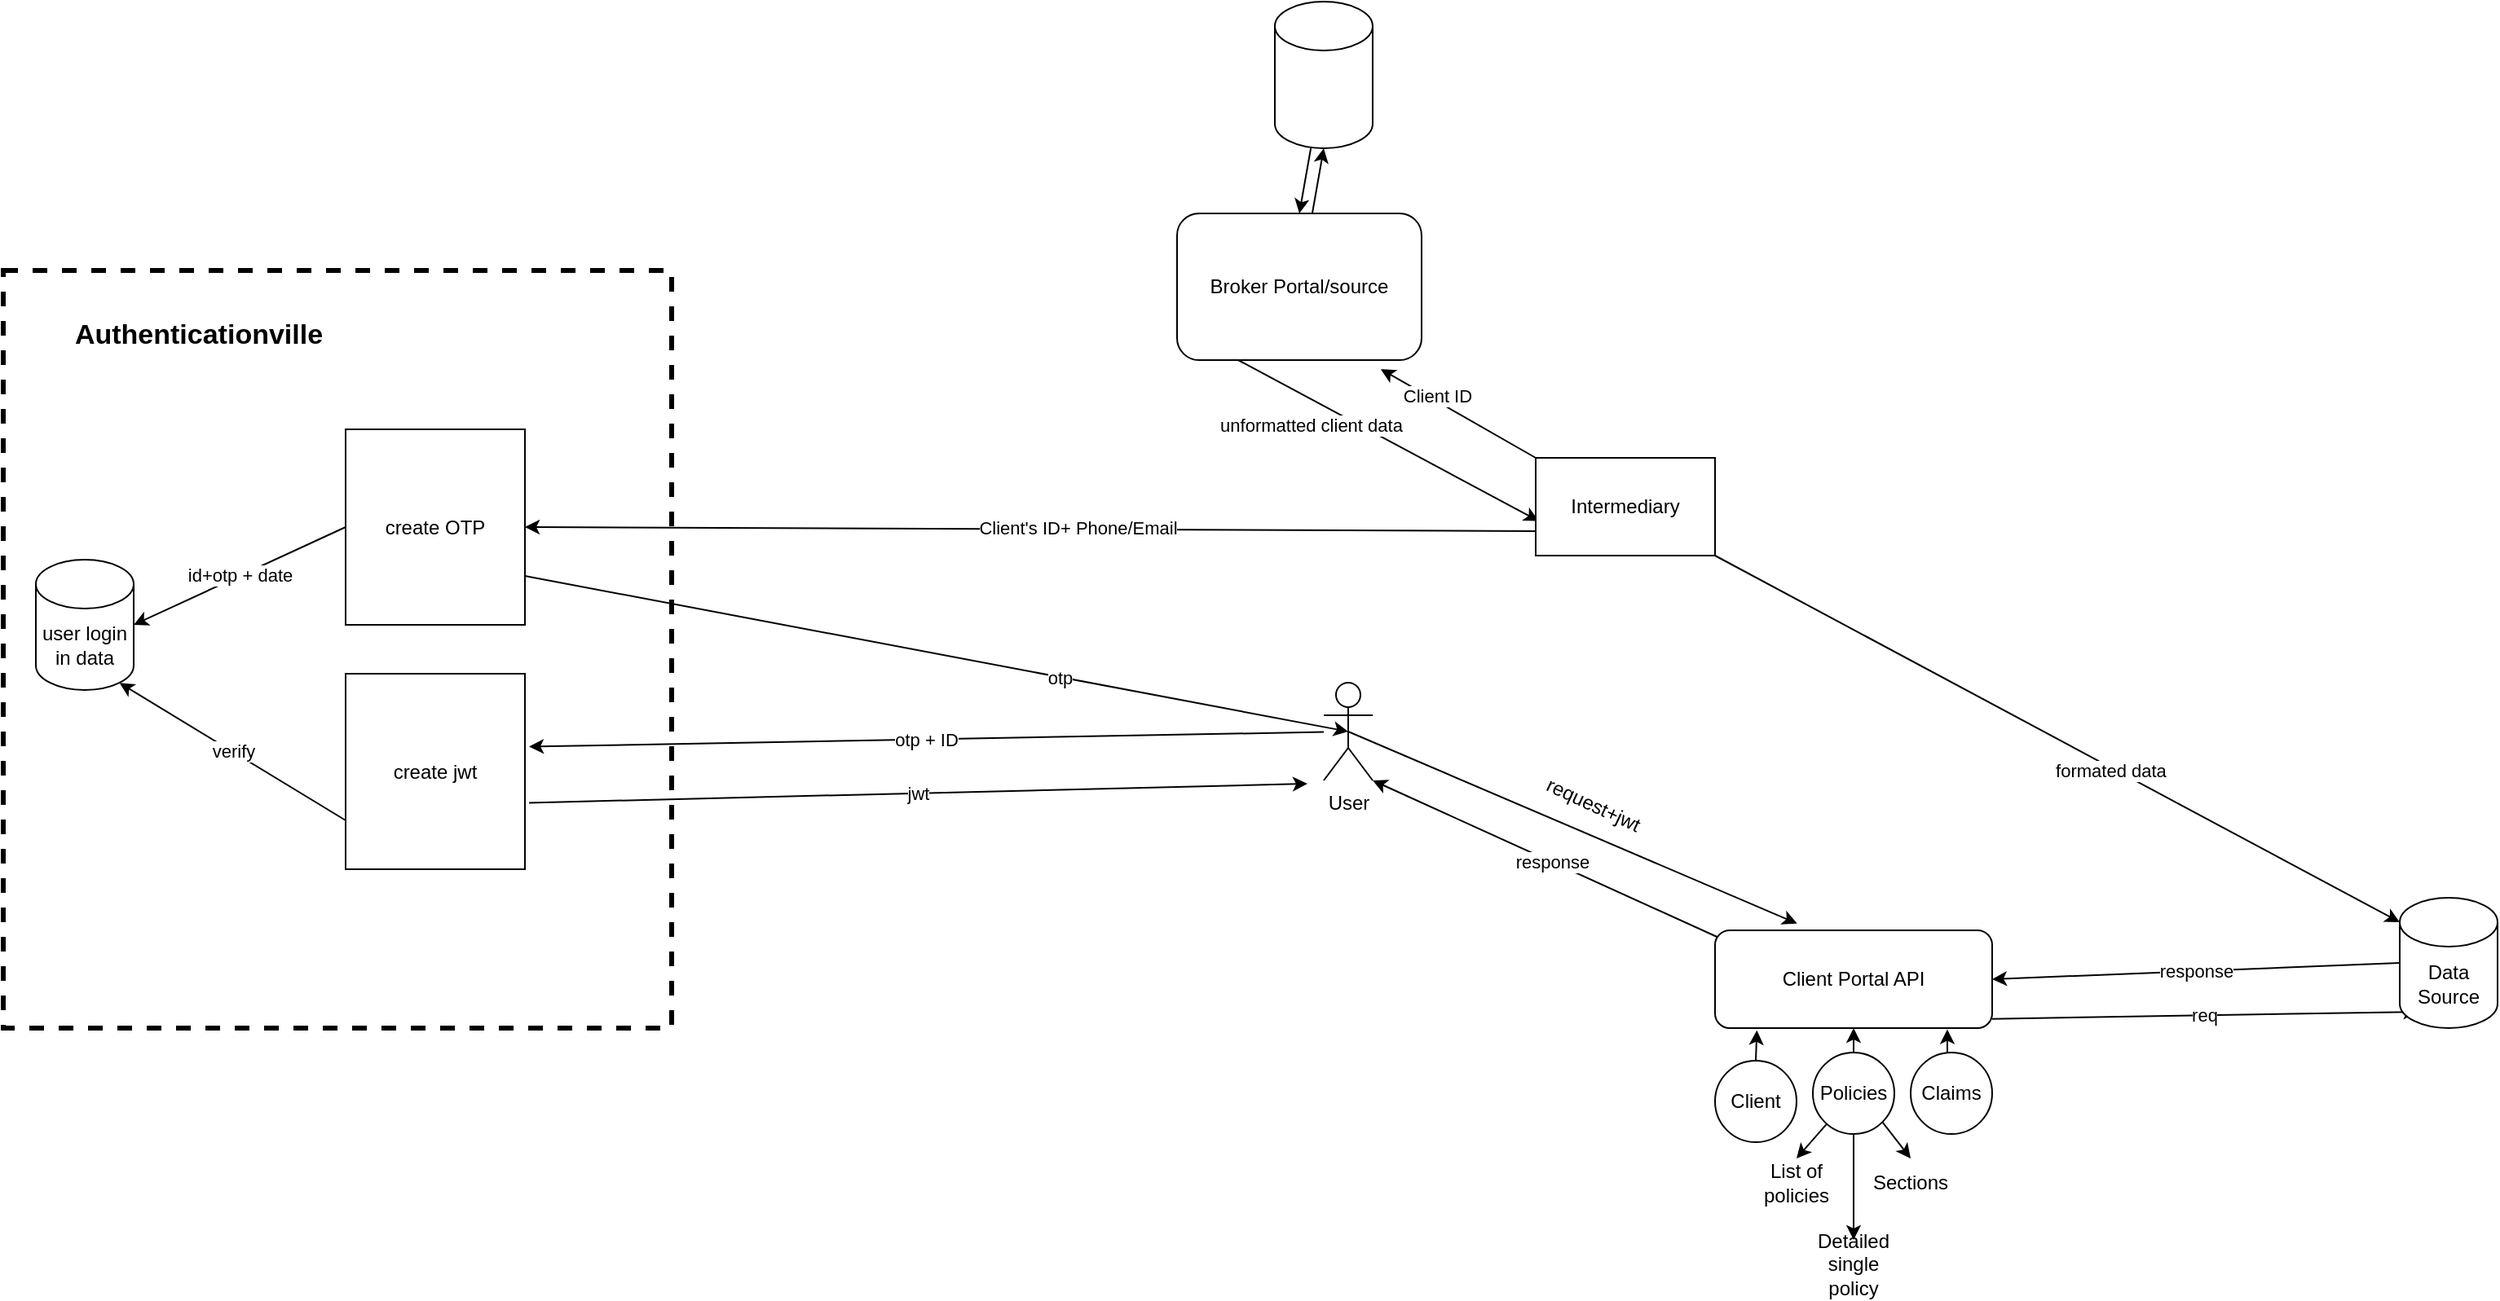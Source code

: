 <mxfile version="21.6.2" type="github">
  <diagram name="Page-1" id="knrInPN8lqqvU95grT6c">
    <mxGraphModel dx="3749" dy="2180" grid="1" gridSize="10" guides="1" tooltips="1" connect="1" arrows="1" fold="1" page="1" pageScale="1" pageWidth="850" pageHeight="1100" math="0" shadow="0">
      <root>
        <mxCell id="0" />
        <mxCell id="1" parent="0" />
        <mxCell id="bSBtjn1piVR9Yafa_rsW-26" value="" style="edgeStyle=none;rounded=0;orthogonalLoop=1;jettySize=auto;html=1;entryX=0.296;entryY=-0.07;entryDx=0;entryDy=0;entryPerimeter=0;exitX=0.5;exitY=0.5;exitDx=0;exitDy=0;exitPerimeter=0;" parent="1" source="bSBtjn1piVR9Yafa_rsW-37" target="o5Kga1oEtXIRGomeLSfw-21" edge="1">
          <mxGeometry x="0.044" y="-21" relative="1" as="geometry">
            <mxPoint x="-2.14" y="236.56" as="sourcePoint" />
            <Array as="points" />
            <mxPoint as="offset" />
          </mxGeometry>
        </mxCell>
        <mxCell id="bSBtjn1piVR9Yafa_rsW-9" value="" style="edgeStyle=none;rounded=0;orthogonalLoop=1;jettySize=auto;html=1;exitX=0.25;exitY=1;exitDx=0;exitDy=0;" parent="1" edge="1">
          <mxGeometry relative="1" as="geometry">
            <mxPoint x="235" y="-40" as="sourcePoint" />
            <mxPoint x="235" y="-40" as="targetPoint" />
          </mxGeometry>
        </mxCell>
        <mxCell id="bSBtjn1piVR9Yafa_rsW-20" style="edgeStyle=none;rounded=0;orthogonalLoop=1;jettySize=auto;html=1;entryX=0.017;entryY=0.647;entryDx=0;entryDy=0;entryPerimeter=0;exitX=0.25;exitY=1;exitDx=0;exitDy=0;" parent="1" source="o5Kga1oEtXIRGomeLSfw-7" target="bSBtjn1piVR9Yafa_rsW-6" edge="1">
          <mxGeometry relative="1" as="geometry">
            <mxPoint x="-110" y="70" as="sourcePoint" />
          </mxGeometry>
        </mxCell>
        <mxCell id="bSBtjn1piVR9Yafa_rsW-21" value="unformatted client data" style="edgeLabel;html=1;align=center;verticalAlign=middle;resizable=0;points=[];" parent="bSBtjn1piVR9Yafa_rsW-20" vertex="1" connectable="0">
          <mxGeometry x="-0.225" relative="1" as="geometry">
            <mxPoint x="-27" y="1" as="offset" />
          </mxGeometry>
        </mxCell>
        <mxCell id="bSBtjn1piVR9Yafa_rsW-34" style="edgeStyle=none;rounded=0;orthogonalLoop=1;jettySize=auto;html=1;entryX=0.5;entryY=1;entryDx=0;entryDy=0;entryPerimeter=0;" parent="1" source="o5Kga1oEtXIRGomeLSfw-7" target="o5Kga1oEtXIRGomeLSfw-8" edge="1">
          <mxGeometry relative="1" as="geometry" />
        </mxCell>
        <mxCell id="o5Kga1oEtXIRGomeLSfw-7" value="Broker Portal/source" style="rounded=1;whiteSpace=wrap;html=1;" parent="1" vertex="1">
          <mxGeometry x="-150" y="-80" width="150" height="90" as="geometry" />
        </mxCell>
        <mxCell id="bSBtjn1piVR9Yafa_rsW-35" style="edgeStyle=none;rounded=0;orthogonalLoop=1;jettySize=auto;html=1;entryX=0.5;entryY=0;entryDx=0;entryDy=0;" parent="1" source="o5Kga1oEtXIRGomeLSfw-8" target="o5Kga1oEtXIRGomeLSfw-7" edge="1">
          <mxGeometry relative="1" as="geometry" />
        </mxCell>
        <mxCell id="o5Kga1oEtXIRGomeLSfw-8" value="" style="shape=cylinder3;whiteSpace=wrap;html=1;boundedLbl=1;backgroundOutline=1;size=15;" parent="1" vertex="1">
          <mxGeometry x="-90" y="-210" width="60" height="90" as="geometry" />
        </mxCell>
        <mxCell id="bSBtjn1piVR9Yafa_rsW-31" value="req" style="edgeStyle=none;rounded=0;orthogonalLoop=1;jettySize=auto;html=1;entryX=0.855;entryY=1;entryDx=0;entryDy=-4.35;entryPerimeter=0;" parent="1" edge="1">
          <mxGeometry relative="1" as="geometry">
            <mxPoint x="350" y="414.35" as="sourcePoint" />
            <mxPoint x="611.3" y="410.0" as="targetPoint" />
          </mxGeometry>
        </mxCell>
        <mxCell id="bSBtjn1piVR9Yafa_rsW-90" value="response" style="edgeStyle=none;rounded=0;orthogonalLoop=1;jettySize=auto;html=1;exitX=0;exitY=0;exitDx=0;exitDy=0;" parent="1" edge="1">
          <mxGeometry relative="1" as="geometry">
            <mxPoint x="190" y="368" as="sourcePoint" />
            <mxPoint x="-30" y="268.005" as="targetPoint" />
          </mxGeometry>
        </mxCell>
        <mxCell id="o5Kga1oEtXIRGomeLSfw-21" value="Client Portal API" style="rounded=1;whiteSpace=wrap;html=1;" parent="1" vertex="1">
          <mxGeometry x="180" y="360" width="170" height="60" as="geometry" />
        </mxCell>
        <mxCell id="o5Kga1oEtXIRGomeLSfw-36" style="edgeStyle=orthogonalEdgeStyle;rounded=0;orthogonalLoop=1;jettySize=auto;html=1;exitX=0.5;exitY=0;exitDx=0;exitDy=0;entryX=0.151;entryY=1.022;entryDx=0;entryDy=0;entryPerimeter=0;" parent="1" source="o5Kga1oEtXIRGomeLSfw-22" target="o5Kga1oEtXIRGomeLSfw-21" edge="1">
          <mxGeometry relative="1" as="geometry" />
        </mxCell>
        <mxCell id="o5Kga1oEtXIRGomeLSfw-22" value="Client" style="ellipse;whiteSpace=wrap;html=1;aspect=fixed;" parent="1" vertex="1">
          <mxGeometry x="180" y="440" width="50" height="50" as="geometry" />
        </mxCell>
        <mxCell id="o5Kga1oEtXIRGomeLSfw-38" style="edgeStyle=orthogonalEdgeStyle;rounded=0;orthogonalLoop=1;jettySize=auto;html=1;exitX=0.5;exitY=0;exitDx=0;exitDy=0;entryX=0.838;entryY=1.013;entryDx=0;entryDy=0;entryPerimeter=0;" parent="1" source="o5Kga1oEtXIRGomeLSfw-23" target="o5Kga1oEtXIRGomeLSfw-21" edge="1">
          <mxGeometry relative="1" as="geometry" />
        </mxCell>
        <mxCell id="o5Kga1oEtXIRGomeLSfw-23" value="Claims" style="ellipse;whiteSpace=wrap;html=1;aspect=fixed;" parent="1" vertex="1">
          <mxGeometry x="300" y="435" width="50" height="50" as="geometry" />
        </mxCell>
        <mxCell id="o5Kga1oEtXIRGomeLSfw-25" style="rounded=0;orthogonalLoop=1;jettySize=auto;html=1;entryX=0.5;entryY=0;entryDx=0;entryDy=0;" parent="1" source="o5Kga1oEtXIRGomeLSfw-24" target="o5Kga1oEtXIRGomeLSfw-29" edge="1">
          <mxGeometry relative="1" as="geometry">
            <mxPoint x="246.727" y="511.165" as="targetPoint" />
          </mxGeometry>
        </mxCell>
        <mxCell id="o5Kga1oEtXIRGomeLSfw-30" style="edgeStyle=orthogonalEdgeStyle;rounded=0;orthogonalLoop=1;jettySize=auto;html=1;" parent="1" source="o5Kga1oEtXIRGomeLSfw-24" edge="1">
          <mxGeometry relative="1" as="geometry">
            <mxPoint x="265" y="550" as="targetPoint" />
          </mxGeometry>
        </mxCell>
        <mxCell id="o5Kga1oEtXIRGomeLSfw-32" style="rounded=0;orthogonalLoop=1;jettySize=auto;html=1;exitX=1;exitY=1;exitDx=0;exitDy=0;entryX=0.5;entryY=0;entryDx=0;entryDy=0;" parent="1" source="o5Kga1oEtXIRGomeLSfw-24" target="o5Kga1oEtXIRGomeLSfw-35" edge="1">
          <mxGeometry relative="1" as="geometry">
            <mxPoint x="285" y="510" as="targetPoint" />
          </mxGeometry>
        </mxCell>
        <mxCell id="o5Kga1oEtXIRGomeLSfw-37" style="edgeStyle=orthogonalEdgeStyle;rounded=0;orthogonalLoop=1;jettySize=auto;html=1;exitX=0.5;exitY=0;exitDx=0;exitDy=0;entryX=0.5;entryY=1;entryDx=0;entryDy=0;" parent="1" source="o5Kga1oEtXIRGomeLSfw-24" target="o5Kga1oEtXIRGomeLSfw-21" edge="1">
          <mxGeometry relative="1" as="geometry" />
        </mxCell>
        <mxCell id="o5Kga1oEtXIRGomeLSfw-24" value="Policies" style="ellipse;whiteSpace=wrap;html=1;aspect=fixed;" parent="1" vertex="1">
          <mxGeometry x="240" y="435" width="50" height="50" as="geometry" />
        </mxCell>
        <mxCell id="o5Kga1oEtXIRGomeLSfw-29" value="List of policies" style="text;html=1;strokeColor=none;fillColor=none;align=center;verticalAlign=middle;whiteSpace=wrap;rounded=0;" parent="1" vertex="1">
          <mxGeometry x="200" y="500" width="60" height="30" as="geometry" />
        </mxCell>
        <mxCell id="o5Kga1oEtXIRGomeLSfw-31" value="Detailed single policy" style="text;html=1;strokeColor=none;fillColor=none;align=center;verticalAlign=middle;whiteSpace=wrap;rounded=0;" parent="1" vertex="1">
          <mxGeometry x="235" y="550" width="60" height="30" as="geometry" />
        </mxCell>
        <mxCell id="o5Kga1oEtXIRGomeLSfw-35" value="Sections" style="text;html=1;strokeColor=none;fillColor=none;align=center;verticalAlign=middle;whiteSpace=wrap;rounded=0;" parent="1" vertex="1">
          <mxGeometry x="270" y="500" width="60" height="30" as="geometry" />
        </mxCell>
        <mxCell id="bSBtjn1piVR9Yafa_rsW-7" value="formated data&amp;nbsp;" style="rounded=0;orthogonalLoop=1;jettySize=auto;html=1;entryX=0;entryY=0;entryDx=0;entryDy=15;entryPerimeter=0;exitX=1;exitY=1;exitDx=0;exitDy=0;" parent="1" source="bSBtjn1piVR9Yafa_rsW-6" target="bSBtjn1piVR9Yafa_rsW-25" edge="1">
          <mxGeometry x="0.164" y="-1" relative="1" as="geometry">
            <mxPoint x="245.625" y="230" as="targetPoint" />
            <mxPoint as="offset" />
          </mxGeometry>
        </mxCell>
        <mxCell id="bSBtjn1piVR9Yafa_rsW-18" style="edgeStyle=none;rounded=0;orthogonalLoop=1;jettySize=auto;html=1;exitX=0;exitY=0;exitDx=0;exitDy=0;entryX=0.833;entryY=1.062;entryDx=0;entryDy=0;entryPerimeter=0;" parent="1" source="bSBtjn1piVR9Yafa_rsW-6" target="o5Kga1oEtXIRGomeLSfw-7" edge="1">
          <mxGeometry relative="1" as="geometry" />
        </mxCell>
        <mxCell id="bSBtjn1piVR9Yafa_rsW-19" value="Client ID&amp;nbsp;" style="edgeLabel;html=1;align=center;verticalAlign=middle;resizable=0;points=[];" parent="bSBtjn1piVR9Yafa_rsW-18" vertex="1" connectable="0">
          <mxGeometry x="0.355" y="-1" relative="1" as="geometry">
            <mxPoint x="4" y="-1" as="offset" />
          </mxGeometry>
        </mxCell>
        <mxCell id="bSBtjn1piVR9Yafa_rsW-60" value="Client&#39;s ID+ Phone/Email" style="edgeStyle=none;rounded=0;orthogonalLoop=1;jettySize=auto;html=1;entryX=1;entryY=0.5;entryDx=0;entryDy=0;exitX=0;exitY=0.75;exitDx=0;exitDy=0;" parent="1" source="bSBtjn1piVR9Yafa_rsW-6" target="bSBtjn1piVR9Yafa_rsW-55" edge="1">
          <mxGeometry x="-0.092" y="-1" relative="1" as="geometry">
            <mxPoint as="offset" />
          </mxGeometry>
        </mxCell>
        <mxCell id="bSBtjn1piVR9Yafa_rsW-6" value="Intermediary" style="rounded=1;whiteSpace=wrap;html=1;arcSize=0;" parent="1" vertex="1">
          <mxGeometry x="70" y="70" width="110" height="60" as="geometry" />
        </mxCell>
        <mxCell id="bSBtjn1piVR9Yafa_rsW-91" value="response" style="edgeStyle=none;rounded=0;orthogonalLoop=1;jettySize=auto;html=1;exitX=0;exitY=0.5;exitDx=0;exitDy=0;exitPerimeter=0;entryX=1;entryY=0.5;entryDx=0;entryDy=0;" parent="1" source="bSBtjn1piVR9Yafa_rsW-25" target="o5Kga1oEtXIRGomeLSfw-21" edge="1">
          <mxGeometry relative="1" as="geometry" />
        </mxCell>
        <mxCell id="bSBtjn1piVR9Yafa_rsW-25" value="Data Source" style="shape=cylinder3;whiteSpace=wrap;html=1;boundedLbl=1;backgroundOutline=1;size=15;" parent="1" vertex="1">
          <mxGeometry x="600" y="340" width="60" height="80" as="geometry" />
        </mxCell>
        <mxCell id="bSBtjn1piVR9Yafa_rsW-83" value="otp + ID" style="edgeStyle=none;rounded=0;orthogonalLoop=1;jettySize=auto;html=1;entryX=1.023;entryY=0.373;entryDx=0;entryDy=0;entryPerimeter=0;" parent="1" source="bSBtjn1piVR9Yafa_rsW-37" target="bSBtjn1piVR9Yafa_rsW-81" edge="1">
          <mxGeometry relative="1" as="geometry" />
        </mxCell>
        <mxCell id="bSBtjn1piVR9Yafa_rsW-37" value="User" style="shape=umlActor;verticalLabelPosition=bottom;verticalAlign=top;html=1;outlineConnect=0;" parent="1" vertex="1">
          <mxGeometry x="-60" y="208" width="30" height="60" as="geometry" />
        </mxCell>
        <mxCell id="bSBtjn1piVR9Yafa_rsW-51" style="edgeStyle=none;rounded=0;orthogonalLoop=1;jettySize=auto;html=1;exitX=0.5;exitY=1;exitDx=0;exitDy=0;" parent="1" source="o5Kga1oEtXIRGomeLSfw-24" target="o5Kga1oEtXIRGomeLSfw-24" edge="1">
          <mxGeometry relative="1" as="geometry" />
        </mxCell>
        <mxCell id="bSBtjn1piVR9Yafa_rsW-67" value="id+otp + date" style="edgeStyle=none;rounded=0;orthogonalLoop=1;jettySize=auto;html=1;exitX=0;exitY=0.5;exitDx=0;exitDy=0;entryX=1;entryY=0.5;entryDx=0;entryDy=0;entryPerimeter=0;" parent="1" source="bSBtjn1piVR9Yafa_rsW-55" target="bSBtjn1piVR9Yafa_rsW-65" edge="1">
          <mxGeometry relative="1" as="geometry" />
        </mxCell>
        <mxCell id="bSBtjn1piVR9Yafa_rsW-77" style="edgeStyle=none;rounded=0;orthogonalLoop=1;jettySize=auto;html=1;entryX=0.5;entryY=0.5;entryDx=0;entryDy=0;entryPerimeter=0;exitX=1;exitY=0.75;exitDx=0;exitDy=0;" parent="1" source="bSBtjn1piVR9Yafa_rsW-55" target="bSBtjn1piVR9Yafa_rsW-37" edge="1">
          <mxGeometry relative="1" as="geometry">
            <mxPoint x="-190" y="240" as="sourcePoint" />
            <Array as="points" />
          </mxGeometry>
        </mxCell>
        <mxCell id="bSBtjn1piVR9Yafa_rsW-78" value="otp" style="edgeLabel;html=1;align=center;verticalAlign=middle;resizable=0;points=[];" parent="bSBtjn1piVR9Yafa_rsW-77" vertex="1" connectable="0">
          <mxGeometry x="0.299" relative="1" as="geometry">
            <mxPoint as="offset" />
          </mxGeometry>
        </mxCell>
        <mxCell id="bSBtjn1piVR9Yafa_rsW-55" value="create OTP" style="rounded=1;whiteSpace=wrap;html=1;arcSize=0;" parent="1" vertex="1">
          <mxGeometry x="-660" y="52.5" width="110" height="120" as="geometry" />
        </mxCell>
        <mxCell id="bSBtjn1piVR9Yafa_rsW-65" value="user login in data" style="shape=cylinder3;whiteSpace=wrap;html=1;boundedLbl=1;backgroundOutline=1;size=15;" parent="1" vertex="1">
          <mxGeometry x="-850" y="132.5" width="60" height="80" as="geometry" />
        </mxCell>
        <mxCell id="bSBtjn1piVR9Yafa_rsW-46" value="request+jwt" style="text;html=1;align=center;verticalAlign=middle;resizable=0;points=[];autosize=1;strokeColor=none;fillColor=none;rotation=25;" parent="1" vertex="1">
          <mxGeometry x="60" y="268" width="90" height="30" as="geometry" />
        </mxCell>
        <mxCell id="bSBtjn1piVR9Yafa_rsW-84" value="jwt" style="edgeStyle=none;rounded=0;orthogonalLoop=1;jettySize=auto;html=1;exitX=1.023;exitY=0.66;exitDx=0;exitDy=0;exitPerimeter=0;" parent="1" source="bSBtjn1piVR9Yafa_rsW-81" edge="1">
          <mxGeometry relative="1" as="geometry">
            <mxPoint x="-70" y="270" as="targetPoint" />
          </mxGeometry>
        </mxCell>
        <mxCell id="bSBtjn1piVR9Yafa_rsW-81" value="create jwt" style="rounded=1;whiteSpace=wrap;html=1;arcSize=0;" parent="1" vertex="1">
          <mxGeometry x="-660" y="202.5" width="110" height="120" as="geometry" />
        </mxCell>
        <mxCell id="bSBtjn1piVR9Yafa_rsW-88" value="verify" style="edgeStyle=none;rounded=0;orthogonalLoop=1;jettySize=auto;html=1;entryX=0.855;entryY=1;entryDx=0;entryDy=-4.35;entryPerimeter=0;exitX=0;exitY=0.75;exitDx=0;exitDy=0;" parent="1" source="bSBtjn1piVR9Yafa_rsW-81" target="bSBtjn1piVR9Yafa_rsW-65" edge="1">
          <mxGeometry relative="1" as="geometry">
            <mxPoint x="-690" y="272.5" as="sourcePoint" />
            <mxPoint x="-680" y="287.5" as="targetPoint" />
          </mxGeometry>
        </mxCell>
        <mxCell id="WuVwR11DkCyQeINiWKVU-1" value="" style="rounded=0;whiteSpace=wrap;html=1;dashed=1;fillColor=none;strokeWidth=3;" vertex="1" parent="1">
          <mxGeometry x="-870" y="-45" width="410" height="465" as="geometry" />
        </mxCell>
        <mxCell id="WuVwR11DkCyQeINiWKVU-3" value="&lt;font size=&quot;1&quot; style=&quot;&quot;&gt;&lt;b style=&quot;font-size: 17px;&quot;&gt;Authenticationville&lt;/b&gt;&lt;/font&gt;" style="text;html=1;strokeColor=none;fillColor=none;align=center;verticalAlign=middle;whiteSpace=wrap;rounded=0;" vertex="1" parent="1">
          <mxGeometry x="-780" y="-20" width="60" height="30" as="geometry" />
        </mxCell>
      </root>
    </mxGraphModel>
  </diagram>
</mxfile>
